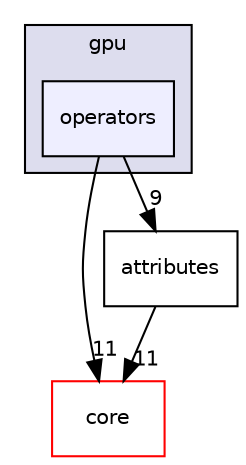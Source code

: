 digraph "arm_compute/dynamic_fusion/sketch/gpu/operators" {
  compound=true
  node [ fontsize="10", fontname="Helvetica"];
  edge [ labelfontsize="10", labelfontname="Helvetica"];
  subgraph clusterdir_14626d6ef94760c2ad0cd0335cce44ee {
    graph [ bgcolor="#ddddee", pencolor="black", label="gpu" fontname="Helvetica", fontsize="10", URL="dir_14626d6ef94760c2ad0cd0335cce44ee.xhtml"]
  dir_2d04589ec4a450f8bb275c6c932eac90 [shape=box, label="operators", style="filled", fillcolor="#eeeeff", pencolor="black", URL="dir_2d04589ec4a450f8bb275c6c932eac90.xhtml"];
  }
  dir_1fb090f0c6070330bfaccc4236d3ca0d [shape=box label="core" fillcolor="white" style="filled" color="red" URL="dir_1fb090f0c6070330bfaccc4236d3ca0d.xhtml"];
  dir_fb60af501ba790f5a2523771a799cc00 [shape=box label="attributes" URL="dir_fb60af501ba790f5a2523771a799cc00.xhtml"];
  dir_fb60af501ba790f5a2523771a799cc00->dir_1fb090f0c6070330bfaccc4236d3ca0d [headlabel="11", labeldistance=1.5 headhref="dir_000058_000001.xhtml"];
  dir_2d04589ec4a450f8bb275c6c932eac90->dir_1fb090f0c6070330bfaccc4236d3ca0d [headlabel="11", labeldistance=1.5 headhref="dir_000060_000001.xhtml"];
  dir_2d04589ec4a450f8bb275c6c932eac90->dir_fb60af501ba790f5a2523771a799cc00 [headlabel="9", labeldistance=1.5 headhref="dir_000060_000058.xhtml"];
}
